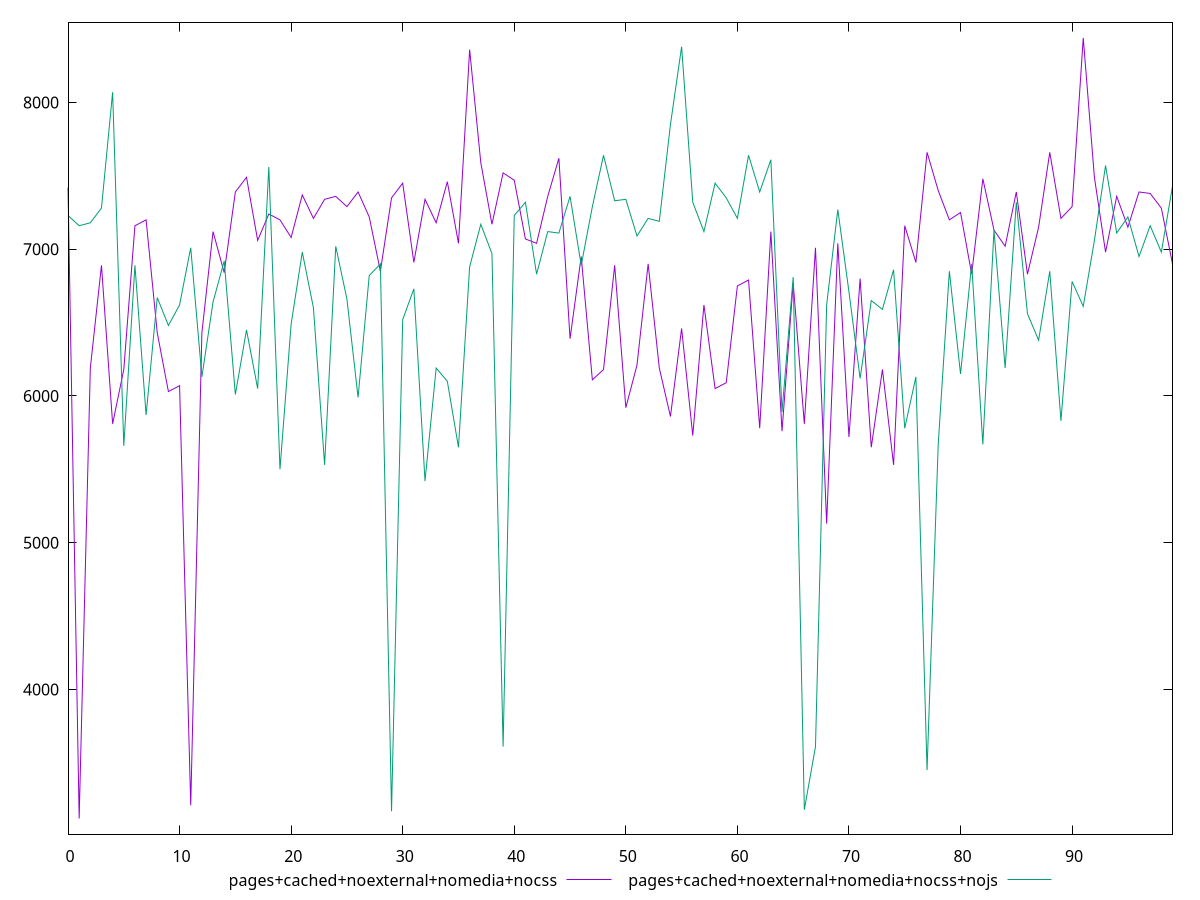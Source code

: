 reset

$pagesCachedNoexternalNomediaNocss <<EOF
0 7420
1 3120
2 6190
3 6890
4 5810
5 6180
6 7160
7 7200
8 6430
9 6030
10 6070
11 3210
12 6430
13 7120
14 6840
15 7390
16 7490
17 7060
18 7240
19 7200
20 7080
21 7370
22 7210
23 7340
24 7360
25 7290
26 7390
27 7220
28 6850
29 7350
30 7450
31 6910
32 7340
33 7180
34 7460
35 7040
36 8360
37 7590
38 7170
39 7520
40 7470
41 7070
42 7040
43 7360
44 7620
45 6390
46 6950
47 6110
48 6180
49 6890
50 5920
51 6210
52 6900
53 6190
54 5860
55 6460
56 5730
57 6620
58 6050
59 6090
60 6750
61 6790
62 5780
63 7120
64 5760
65 6770
66 5810
67 7010
68 5130
69 7040
70 5720
71 6800
72 5650
73 6180
74 5530
75 7160
76 6910
77 7660
78 7400
79 7200
80 7250
81 6830
82 7480
83 7130
84 7020
85 7390
86 6830
87 7150
88 7660
89 7210
90 7290
91 8440
92 7490
93 6980
94 7360
95 7150
96 7390
97 7380
98 7280
99 6900
EOF

$pagesCachedNoexternalNomediaNocssNojs <<EOF
0 7230
1 7160
2 7180
3 7280
4 8070
5 5660
6 6890
7 5870
8 6670
9 6480
10 6620
11 7010
12 6130
13 6640
14 6920
15 6010
16 6450
17 6050
18 7560
19 5500
20 6490
21 6980
22 6600
23 5530
24 7020
25 6660
26 5990
27 6820
28 6900
29 3170
30 6520
31 6730
32 5420
33 6190
34 6100
35 5650
36 6880
37 7170
38 6970
39 3610
40 7230
41 7320
42 6830
43 7120
44 7110
45 7360
46 6890
47 7290
48 7640
49 7330
50 7340
51 7090
52 7210
53 7190
54 7850
55 8380
56 7320
57 7120
58 7450
59 7350
60 7210
61 7640
62 7390
63 7610
64 5890
65 6810
66 3180
67 3610
68 6620
69 7270
70 6710
71 6120
72 6650
73 6590
74 6860
75 5780
76 6130
77 3450
78 5670
79 6850
80 6150
81 6900
82 5670
83 7130
84 6190
85 7320
86 6560
87 6380
88 6850
89 5830
90 6780
91 6610
92 7060
93 7570
94 7110
95 7220
96 6950
97 7160
98 6980
99 7430
EOF

set key outside below
set xrange [0:99]
set yrange [3013.6:8546.4]
set trange [3013.6:8546.4]
set terminal svg size 640, 520 enhanced background rgb 'white'
set output "reprap/unused-javascript/comparison/line/4_vs_5.svg"

plot $pagesCachedNoexternalNomediaNocss title "pages+cached+noexternal+nomedia+nocss" with line, \
     $pagesCachedNoexternalNomediaNocssNojs title "pages+cached+noexternal+nomedia+nocss+nojs" with line

reset
